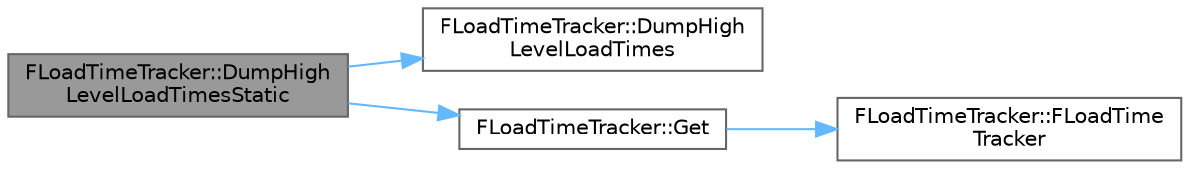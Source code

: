 digraph "FLoadTimeTracker::DumpHighLevelLoadTimesStatic"
{
 // INTERACTIVE_SVG=YES
 // LATEX_PDF_SIZE
  bgcolor="transparent";
  edge [fontname=Helvetica,fontsize=10,labelfontname=Helvetica,labelfontsize=10];
  node [fontname=Helvetica,fontsize=10,shape=box,height=0.2,width=0.4];
  rankdir="LR";
  Node1 [id="Node000001",label="FLoadTimeTracker::DumpHigh\lLevelLoadTimesStatic",height=0.2,width=0.4,color="gray40", fillcolor="grey60", style="filled", fontcolor="black",tooltip=" "];
  Node1 -> Node2 [id="edge1_Node000001_Node000002",color="steelblue1",style="solid",tooltip=" "];
  Node2 [id="Node000002",label="FLoadTimeTracker::DumpHigh\lLevelLoadTimes",height=0.2,width=0.4,color="grey40", fillcolor="white", style="filled",URL="$d5/d6d/classFLoadTimeTracker.html#ab16109bf08ca7233ff37e1d5f362ed00",tooltip="Prints out total time and individual times."];
  Node1 -> Node3 [id="edge2_Node000001_Node000003",color="steelblue1",style="solid",tooltip=" "];
  Node3 [id="Node000003",label="FLoadTimeTracker::Get",height=0.2,width=0.4,color="grey40", fillcolor="white", style="filled",URL="$d5/d6d/classFLoadTimeTracker.html#a863118bc9fddc46e0c304648de69e628",tooltip=" "];
  Node3 -> Node4 [id="edge3_Node000003_Node000004",color="steelblue1",style="solid",tooltip=" "];
  Node4 [id="Node000004",label="FLoadTimeTracker::FLoadTime\lTracker",height=0.2,width=0.4,color="grey40", fillcolor="white", style="filled",URL="$d5/d6d/classFLoadTimeTracker.html#aff94481847a151c752ff434223e6ba26",tooltip=" "];
}
